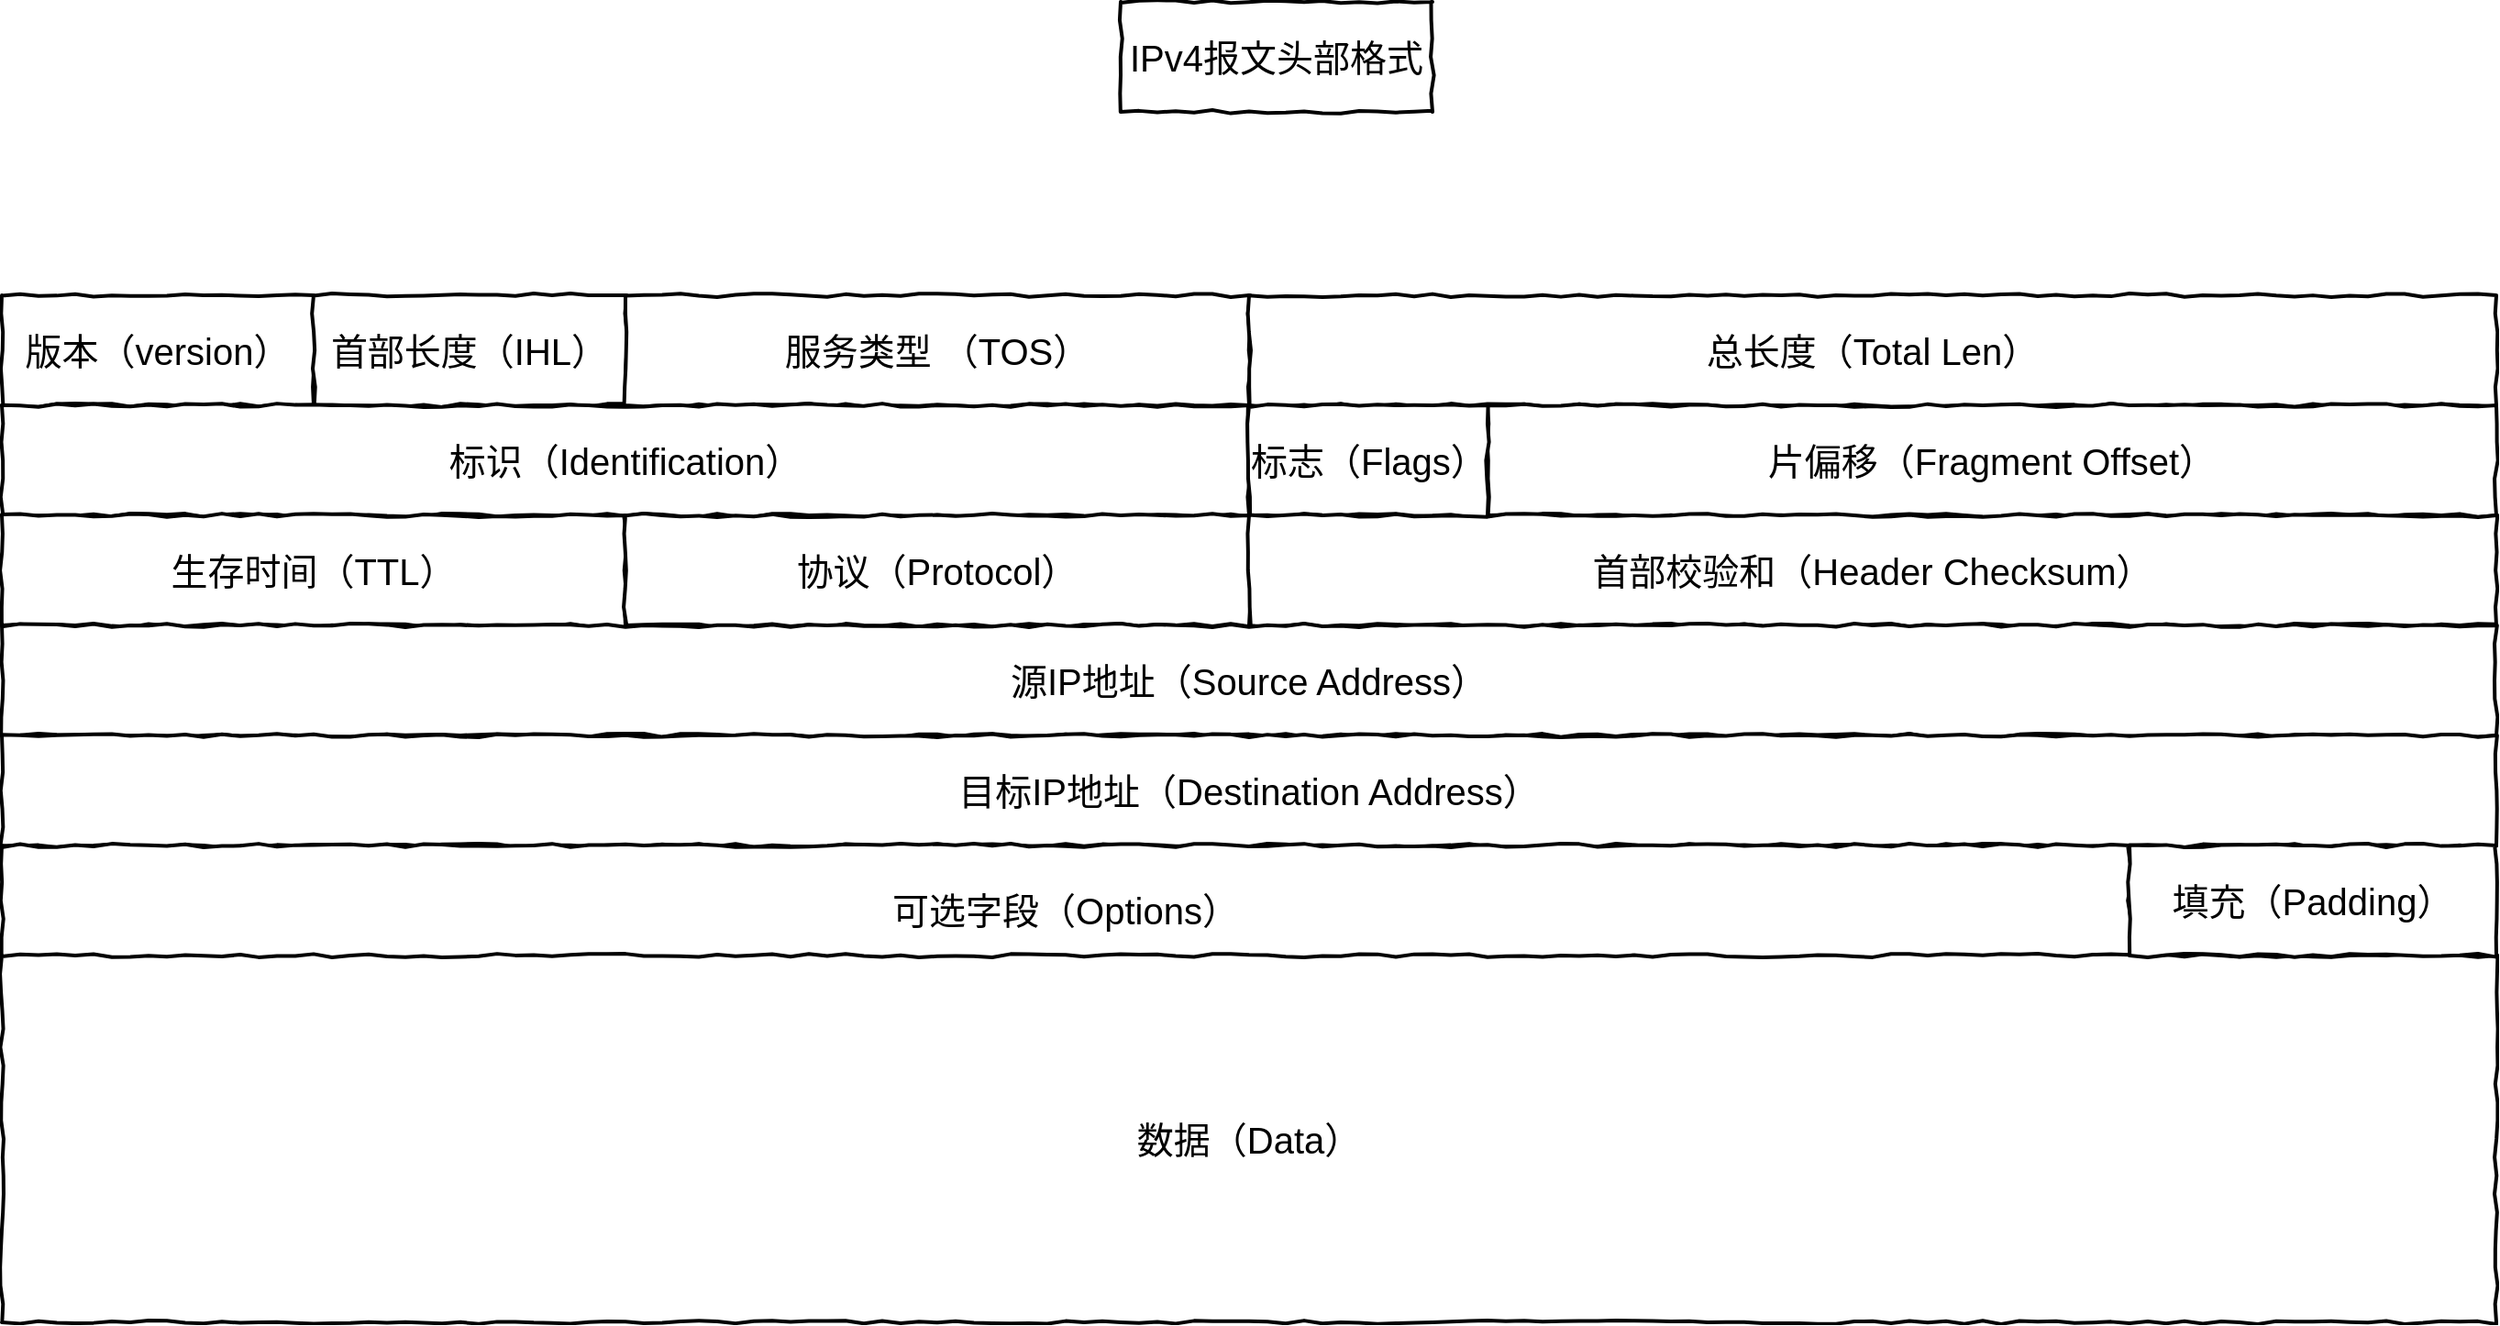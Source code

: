 <mxfile version="16.6.6" type="github">
  <diagram id="gkQgTa1KYmIYHSOEAxT3" name="第 1 页">
    <mxGraphModel dx="1186" dy="1782" grid="1" gridSize="10" guides="1" tooltips="1" connect="1" arrows="1" fold="1" page="1" pageScale="1" pageWidth="1654" pageHeight="1169" math="0" shadow="0">
      <root>
        <mxCell id="0" />
        <mxCell id="1" parent="0" />
        <mxCell id="3Itjd-yShe5TsA6-0TV6-1" value="版本（version）" style="rounded=0;whiteSpace=wrap;html=1;comic=1;fontSize=20;strokeWidth=2;" parent="1" vertex="1">
          <mxGeometry x="147" y="-870" width="170" height="60" as="geometry" />
        </mxCell>
        <mxCell id="3Itjd-yShe5TsA6-0TV6-2" value="首部长度（IHL）" style="rounded=0;whiteSpace=wrap;html=1;comic=1;fontSize=20;strokeWidth=2;" parent="1" vertex="1">
          <mxGeometry x="317" y="-870" width="170" height="60" as="geometry" />
        </mxCell>
        <mxCell id="3Itjd-yShe5TsA6-0TV6-3" value="服务类型 （TOS）" style="rounded=0;whiteSpace=wrap;html=1;comic=1;fontSize=20;strokeWidth=2;" parent="1" vertex="1">
          <mxGeometry x="487" y="-870" width="340" height="60" as="geometry" />
        </mxCell>
        <mxCell id="3Itjd-yShe5TsA6-0TV6-4" value="总长度（Total Len）" style="rounded=0;whiteSpace=wrap;html=1;comic=1;fontSize=20;strokeWidth=2;" parent="1" vertex="1">
          <mxGeometry x="827" y="-870" width="680" height="60" as="geometry" />
        </mxCell>
        <mxCell id="3Itjd-yShe5TsA6-0TV6-5" value="标识（Identification）" style="rounded=0;whiteSpace=wrap;html=1;comic=1;fontSize=20;strokeWidth=2;" parent="1" vertex="1">
          <mxGeometry x="147" y="-810" width="680" height="60" as="geometry" />
        </mxCell>
        <mxCell id="3Itjd-yShe5TsA6-0TV6-6" value="片偏移（Fragment Offset）" style="rounded=0;whiteSpace=wrap;html=1;comic=1;fontSize=20;strokeWidth=2;" parent="1" vertex="1">
          <mxGeometry x="957" y="-810" width="550" height="60" as="geometry" />
        </mxCell>
        <mxCell id="3Itjd-yShe5TsA6-0TV6-7" value="标志（Flags）" style="rounded=0;whiteSpace=wrap;html=1;comic=1;fontSize=20;strokeWidth=2;" parent="1" vertex="1">
          <mxGeometry x="827" y="-810" width="130" height="60" as="geometry" />
        </mxCell>
        <mxCell id="3Itjd-yShe5TsA6-0TV6-8" value="生存时间（TTL）" style="rounded=0;whiteSpace=wrap;html=1;comic=1;fontSize=20;strokeWidth=2;" parent="1" vertex="1">
          <mxGeometry x="147" y="-750" width="340" height="60" as="geometry" />
        </mxCell>
        <mxCell id="3Itjd-yShe5TsA6-0TV6-9" value="协议（Protocol）" style="rounded=0;whiteSpace=wrap;html=1;comic=1;fontSize=20;strokeWidth=2;" parent="1" vertex="1">
          <mxGeometry x="487" y="-750" width="340" height="60" as="geometry" />
        </mxCell>
        <mxCell id="3Itjd-yShe5TsA6-0TV6-10" value="首部校验和（Header Checksum）" style="rounded=0;whiteSpace=wrap;html=1;comic=1;fontSize=20;strokeWidth=2;" parent="1" vertex="1">
          <mxGeometry x="827" y="-750" width="680" height="60" as="geometry" />
        </mxCell>
        <mxCell id="3Itjd-yShe5TsA6-0TV6-11" value="源IP地址（Source Address）" style="rounded=0;whiteSpace=wrap;html=1;comic=1;fontSize=20;strokeWidth=2;" parent="1" vertex="1">
          <mxGeometry x="147" y="-690" width="1360" height="60" as="geometry" />
        </mxCell>
        <mxCell id="3Itjd-yShe5TsA6-0TV6-12" value="目标IP地址（Destination Address）" style="rounded=0;whiteSpace=wrap;html=1;comic=1;fontSize=20;strokeWidth=2;" parent="1" vertex="1">
          <mxGeometry x="147" y="-630" width="1360" height="60" as="geometry" />
        </mxCell>
        <mxCell id="3Itjd-yShe5TsA6-0TV6-13" value="可选字段（Options）" style="rounded=0;whiteSpace=wrap;html=1;comic=1;fontSize=20;strokeWidth=2;" parent="1" vertex="1">
          <mxGeometry x="147" y="-570" width="1160" height="70" as="geometry" />
        </mxCell>
        <mxCell id="3Itjd-yShe5TsA6-0TV6-14" value="数据（Data）" style="rounded=0;whiteSpace=wrap;html=1;comic=1;fontSize=20;strokeWidth=2;" parent="1" vertex="1">
          <mxGeometry x="147" y="-510" width="1360" height="200" as="geometry" />
        </mxCell>
        <mxCell id="3Itjd-yShe5TsA6-0TV6-15" value="IPv4报文头部格式" style="rounded=0;whiteSpace=wrap;html=1;comic=1;fontSize=20;strokeWidth=2;" parent="1" vertex="1">
          <mxGeometry x="757" y="-1030" width="170" height="60" as="geometry" />
        </mxCell>
        <mxCell id="3Itjd-yShe5TsA6-0TV6-16" value="填充（Padding）" style="rounded=0;whiteSpace=wrap;html=1;comic=1;fontSize=20;strokeWidth=2;" parent="1" vertex="1">
          <mxGeometry x="1307" y="-570" width="200" height="60" as="geometry" />
        </mxCell>
      </root>
    </mxGraphModel>
  </diagram>
</mxfile>
